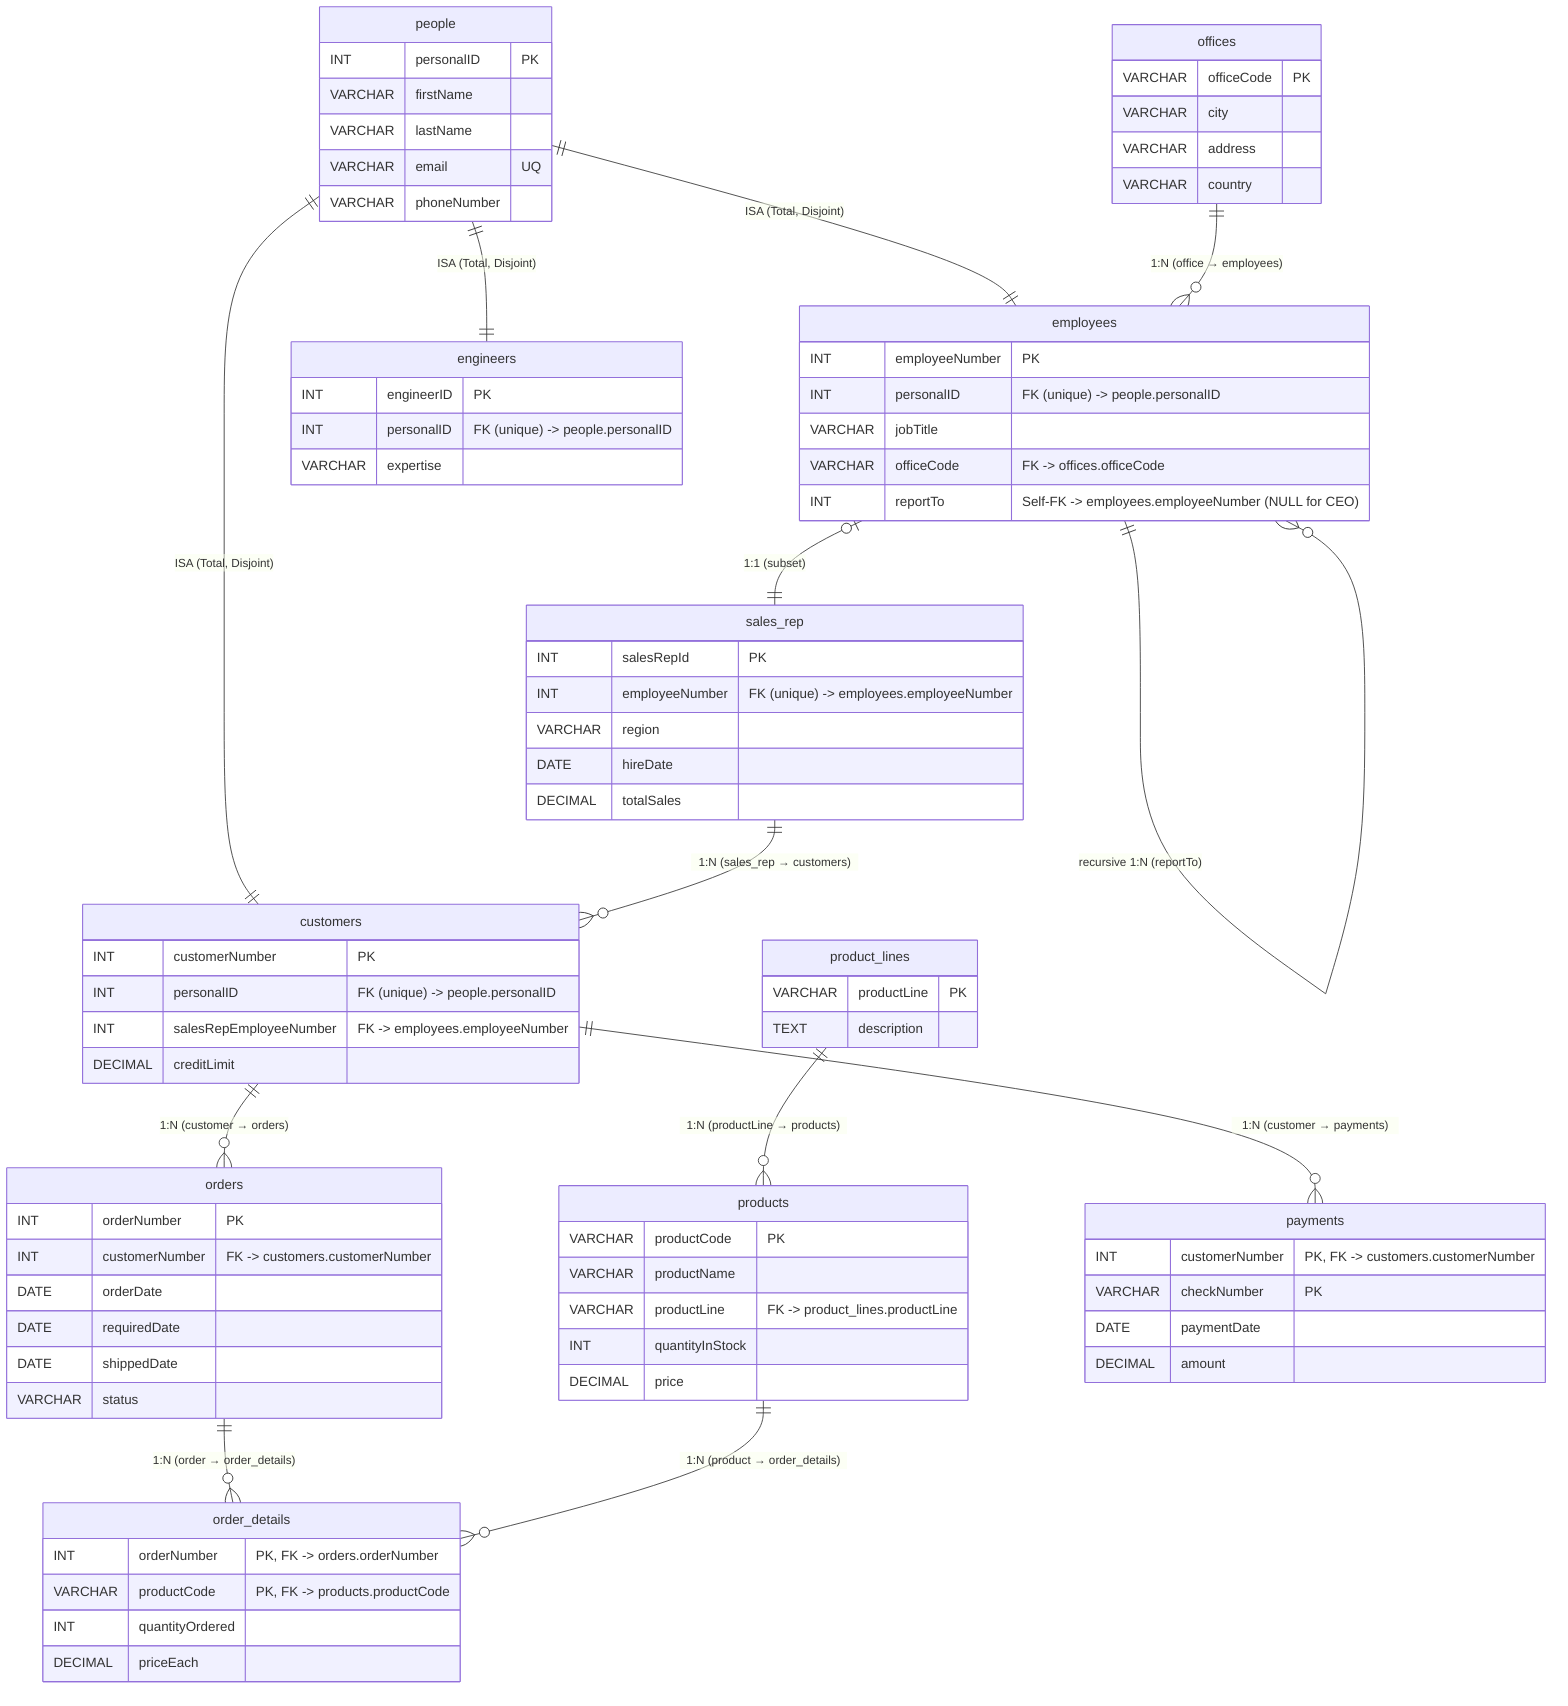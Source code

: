 erDiagram
  people {
    INT     personalID   "PK"
    VARCHAR firstName
    VARCHAR lastName
    VARCHAR email        "UQ"
    VARCHAR phoneNumber
  }

  employees {
    INT     employeeNumber "PK"
    INT     personalID     "FK (unique) -> people.personalID"
    VARCHAR jobTitle
    VARCHAR officeCode     "FK -> offices.officeCode"
    INT     reportTo       "Self-FK -> employees.employeeNumber (NULL for CEO)"
  }

  engineers {
    INT     engineerID   "PK"
    INT     personalID   "FK (unique) -> people.personalID"
    VARCHAR expertise
  }

  customers {
    INT     customerNumber        "PK"
    INT     personalID            "FK (unique) -> people.personalID"
    INT     salesRepEmployeeNumber "FK -> employees.employeeNumber"
    DECIMAL creditLimit
  }

  sales_rep {
    INT     salesRepId     "PK"
    INT     employeeNumber "FK (unique) -> employees.employeeNumber"
    VARCHAR region
    DATE    hireDate
    DECIMAL totalSales
  }

  offices {
    VARCHAR officeCode "PK"
    VARCHAR city
    VARCHAR address
    VARCHAR country
  }

  product_lines {
    VARCHAR productLine "PK"
    TEXT    description
  }

  products {
    VARCHAR productCode     "PK"
    VARCHAR productName
    VARCHAR productLine     "FK -> product_lines.productLine"
    INT     quantityInStock
    DECIMAL price
  }

  orders {
    INT     orderNumber    "PK"
    INT     customerNumber "FK -> customers.customerNumber"
    DATE    orderDate
    DATE    requiredDate
    DATE    shippedDate
    VARCHAR status
  }

  order_details {
    INT     orderNumber  "PK, FK -> orders.orderNumber"
    VARCHAR productCode  "PK, FK -> products.productCode"
    INT     quantityOrdered
    DECIMAL priceEach
  }

  payments {
    INT     customerNumber "PK, FK -> customers.customerNumber"
    VARCHAR checkNumber    "PK"
    DATE    paymentDate
    DECIMAL amount
  }

  %% ===== relationships =====
  people     ||--|| employees : "ISA (Total, Disjoint)"
  people     ||--|| engineers : "ISA (Total, Disjoint)"
  people     ||--|| customers : "ISA (Total, Disjoint)"

  offices    ||--o{ employees : "1:N (office → employees)"
  employees  ||--o{ employees : "recursive 1:N (reportTo)"
  employees  |o--|| sales_rep : "1:1 (subset)"

  product_lines ||--o{ products : "1:N (productLine → products)"

  sales_rep  ||--o{ customers : "1:N (sales_rep → customers)"
  customers  ||--o{ orders    : "1:N (customer → orders)"
  customers  ||--o{ payments  : "1:N (customer → payments)"

  orders     ||--o{ order_details : "1:N (order → order_details)"
  products   ||--o{ order_details : "1:N (product → order_details)"
